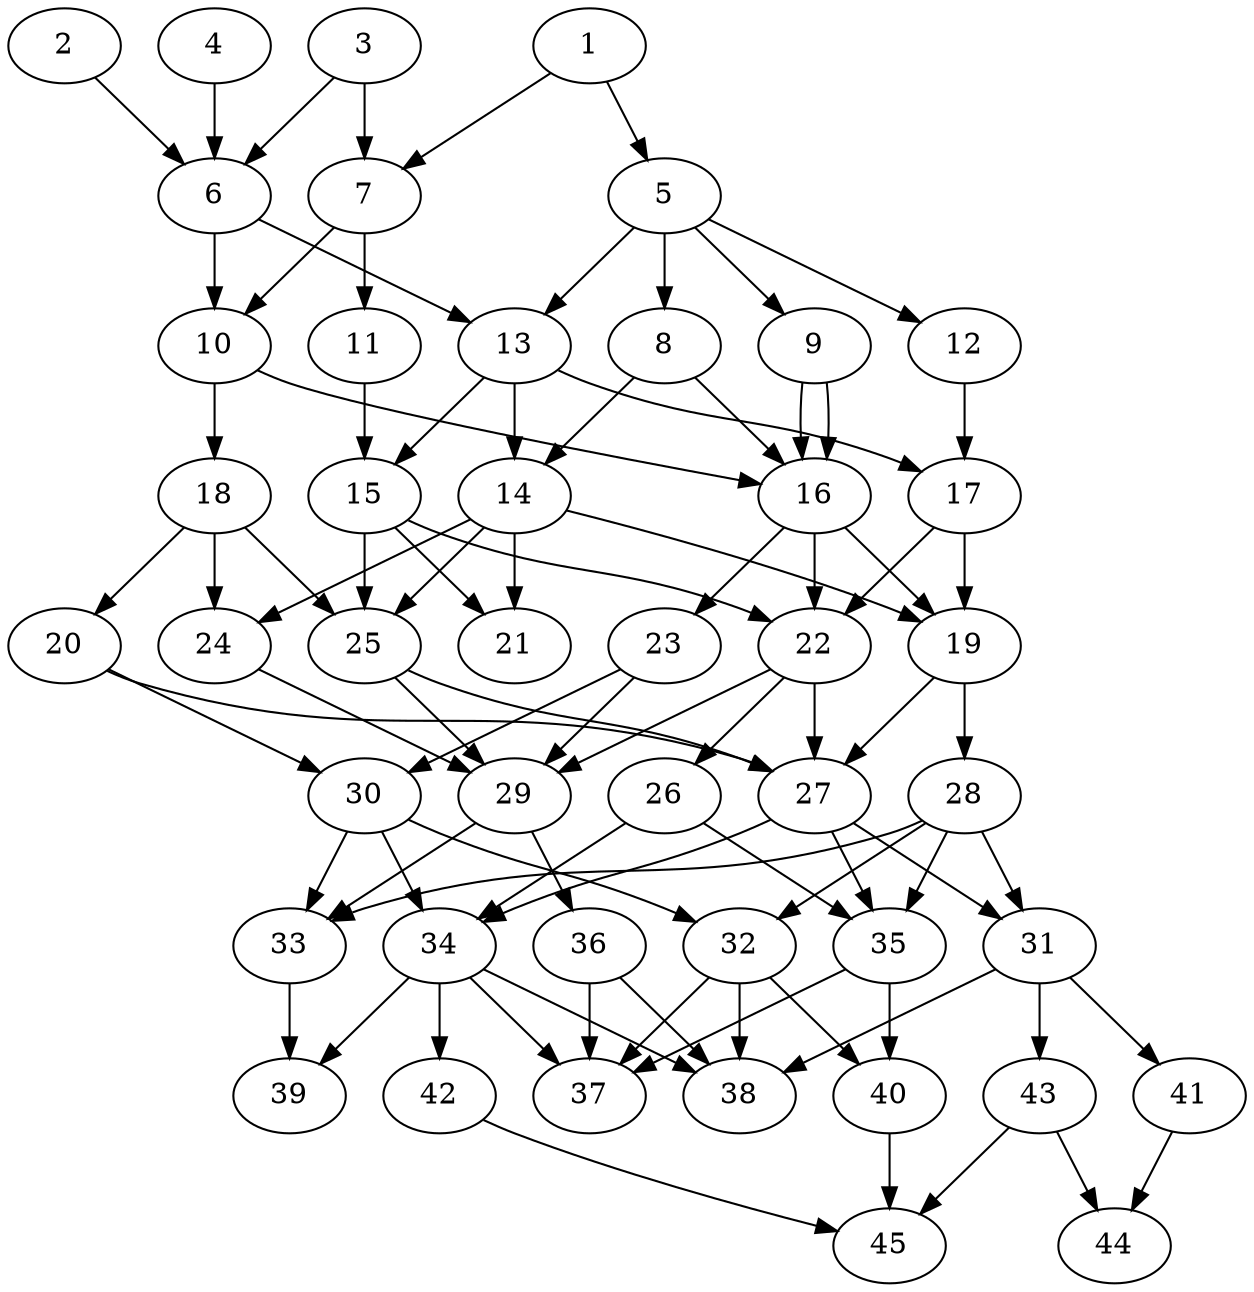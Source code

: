 // DAG automatically generated by daggen at Thu Oct  3 14:07:24 2019
// ./daggen --dot -n 45 --ccr 0.5 --fat 0.5 --regular 0.5 --density 0.6 --mindata 5242880 --maxdata 52428800 
digraph G {
  1 [size="51349504", alpha="0.13", expect_size="25674752"] 
  1 -> 5 [size ="25674752"]
  1 -> 7 [size ="25674752"]
  2 [size="40138752", alpha="0.08", expect_size="20069376"] 
  2 -> 6 [size ="20069376"]
  3 [size="102000640", alpha="0.17", expect_size="51000320"] 
  3 -> 6 [size ="51000320"]
  3 -> 7 [size ="51000320"]
  4 [size="16484352", alpha="0.04", expect_size="8242176"] 
  4 -> 6 [size ="8242176"]
  5 [size="41756672", alpha="0.06", expect_size="20878336"] 
  5 -> 8 [size ="20878336"]
  5 -> 9 [size ="20878336"]
  5 -> 12 [size ="20878336"]
  5 -> 13 [size ="20878336"]
  6 [size="88569856", alpha="0.17", expect_size="44284928"] 
  6 -> 10 [size ="44284928"]
  6 -> 13 [size ="44284928"]
  7 [size="54804480", alpha="0.08", expect_size="27402240"] 
  7 -> 10 [size ="27402240"]
  7 -> 11 [size ="27402240"]
  8 [size="32200704", alpha="0.11", expect_size="16100352"] 
  8 -> 14 [size ="16100352"]
  8 -> 16 [size ="16100352"]
  9 [size="85760000", alpha="0.06", expect_size="42880000"] 
  9 -> 16 [size ="42880000"]
  9 -> 16 [size ="42880000"]
  10 [size="24696832", alpha="0.02", expect_size="12348416"] 
  10 -> 16 [size ="12348416"]
  10 -> 18 [size ="12348416"]
  11 [size="47187968", alpha="0.09", expect_size="23593984"] 
  11 -> 15 [size ="23593984"]
  12 [size="14112768", alpha="0.15", expect_size="7056384"] 
  12 -> 17 [size ="7056384"]
  13 [size="52002816", alpha="0.16", expect_size="26001408"] 
  13 -> 14 [size ="26001408"]
  13 -> 15 [size ="26001408"]
  13 -> 17 [size ="26001408"]
  14 [size="38666240", alpha="0.18", expect_size="19333120"] 
  14 -> 19 [size ="19333120"]
  14 -> 21 [size ="19333120"]
  14 -> 24 [size ="19333120"]
  14 -> 25 [size ="19333120"]
  15 [size="57757696", alpha="0.17", expect_size="28878848"] 
  15 -> 21 [size ="28878848"]
  15 -> 22 [size ="28878848"]
  15 -> 25 [size ="28878848"]
  16 [size="87320576", alpha="0.08", expect_size="43660288"] 
  16 -> 19 [size ="43660288"]
  16 -> 22 [size ="43660288"]
  16 -> 23 [size ="43660288"]
  17 [size="71075840", alpha="0.13", expect_size="35537920"] 
  17 -> 19 [size ="35537920"]
  17 -> 22 [size ="35537920"]
  18 [size="13961216", alpha="0.03", expect_size="6980608"] 
  18 -> 20 [size ="6980608"]
  18 -> 24 [size ="6980608"]
  18 -> 25 [size ="6980608"]
  19 [size="64307200", alpha="0.03", expect_size="32153600"] 
  19 -> 27 [size ="32153600"]
  19 -> 28 [size ="32153600"]
  20 [size="91955200", alpha="0.15", expect_size="45977600"] 
  20 -> 27 [size ="45977600"]
  20 -> 30 [size ="45977600"]
  21 [size="100534272", alpha="0.15", expect_size="50267136"] 
  22 [size="50257920", alpha="0.02", expect_size="25128960"] 
  22 -> 26 [size ="25128960"]
  22 -> 27 [size ="25128960"]
  22 -> 29 [size ="25128960"]
  23 [size="26513408", alpha="0.09", expect_size="13256704"] 
  23 -> 29 [size ="13256704"]
  23 -> 30 [size ="13256704"]
  24 [size="103997440", alpha="0.16", expect_size="51998720"] 
  24 -> 29 [size ="51998720"]
  25 [size="96399360", alpha="0.10", expect_size="48199680"] 
  25 -> 27 [size ="48199680"]
  25 -> 29 [size ="48199680"]
  26 [size="81135616", alpha="0.01", expect_size="40567808"] 
  26 -> 34 [size ="40567808"]
  26 -> 35 [size ="40567808"]
  27 [size="24684544", alpha="0.01", expect_size="12342272"] 
  27 -> 31 [size ="12342272"]
  27 -> 34 [size ="12342272"]
  27 -> 35 [size ="12342272"]
  28 [size="84549632", alpha="0.06", expect_size="42274816"] 
  28 -> 31 [size ="42274816"]
  28 -> 32 [size ="42274816"]
  28 -> 33 [size ="42274816"]
  28 -> 35 [size ="42274816"]
  29 [size="98359296", alpha="0.07", expect_size="49179648"] 
  29 -> 33 [size ="49179648"]
  29 -> 36 [size ="49179648"]
  30 [size="16658432", alpha="0.11", expect_size="8329216"] 
  30 -> 32 [size ="8329216"]
  30 -> 33 [size ="8329216"]
  30 -> 34 [size ="8329216"]
  31 [size="85901312", alpha="0.02", expect_size="42950656"] 
  31 -> 38 [size ="42950656"]
  31 -> 41 [size ="42950656"]
  31 -> 43 [size ="42950656"]
  32 [size="63836160", alpha="0.14", expect_size="31918080"] 
  32 -> 37 [size ="31918080"]
  32 -> 38 [size ="31918080"]
  32 -> 40 [size ="31918080"]
  33 [size="74491904", alpha="0.15", expect_size="37245952"] 
  33 -> 39 [size ="37245952"]
  34 [size="20639744", alpha="0.03", expect_size="10319872"] 
  34 -> 37 [size ="10319872"]
  34 -> 38 [size ="10319872"]
  34 -> 39 [size ="10319872"]
  34 -> 42 [size ="10319872"]
  35 [size="97021952", alpha="0.20", expect_size="48510976"] 
  35 -> 37 [size ="48510976"]
  35 -> 40 [size ="48510976"]
  36 [size="51795968", alpha="0.13", expect_size="25897984"] 
  36 -> 37 [size ="25897984"]
  36 -> 38 [size ="25897984"]
  37 [size="57419776", alpha="0.19", expect_size="28709888"] 
  38 [size="63842304", alpha="0.06", expect_size="31921152"] 
  39 [size="92778496", alpha="0.04", expect_size="46389248"] 
  40 [size="30763008", alpha="0.00", expect_size="15381504"] 
  40 -> 45 [size ="15381504"]
  41 [size="80746496", alpha="0.15", expect_size="40373248"] 
  41 -> 44 [size ="40373248"]
  42 [size="90693632", alpha="0.18", expect_size="45346816"] 
  42 -> 45 [size ="45346816"]
  43 [size="64231424", alpha="0.04", expect_size="32115712"] 
  43 -> 44 [size ="32115712"]
  43 -> 45 [size ="32115712"]
  44 [size="42876928", alpha="0.11", expect_size="21438464"] 
  45 [size="54810624", alpha="0.15", expect_size="27405312"] 
}
